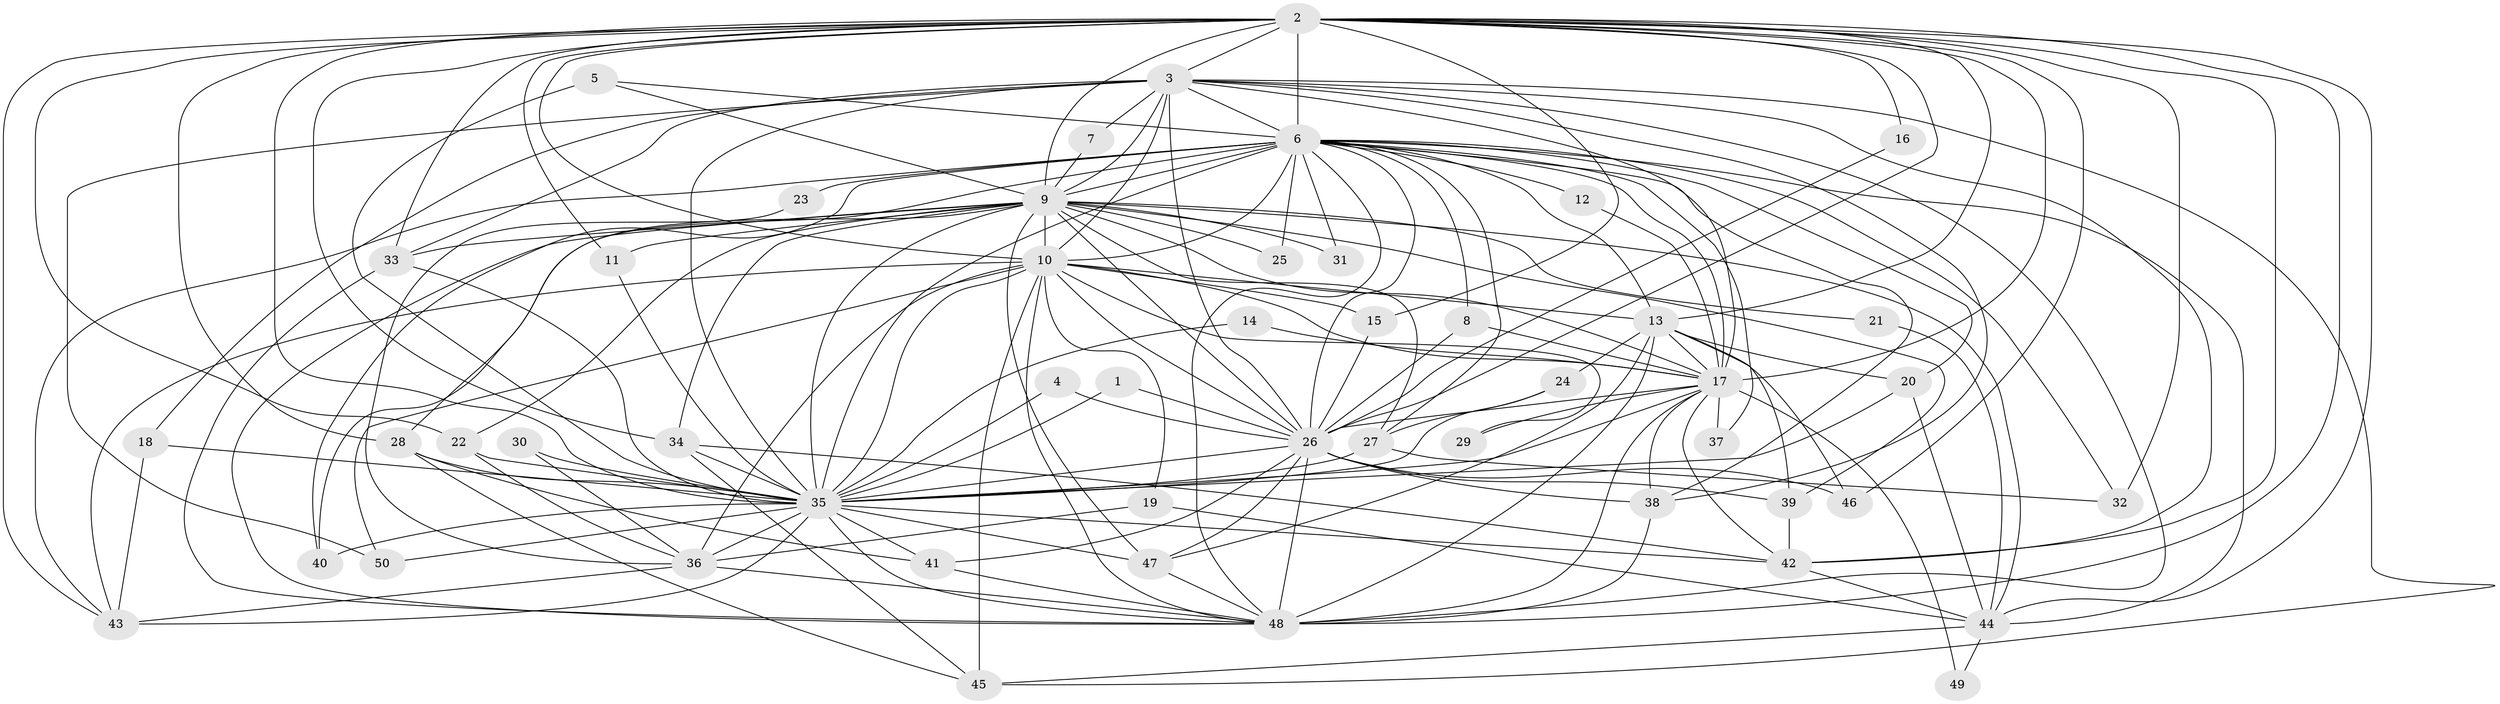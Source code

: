 // original degree distribution, {30: 0.008, 29: 0.008, 41: 0.008, 23: 0.008, 22: 0.008, 15: 0.008, 19: 0.008, 25: 0.008, 12: 0.008, 20: 0.008, 2: 0.52, 3: 0.288, 8: 0.008, 5: 0.032, 4: 0.048, 9: 0.016, 6: 0.008}
// Generated by graph-tools (version 1.1) at 2025/36/03/04/25 23:36:17]
// undirected, 50 vertices, 164 edges
graph export_dot {
  node [color=gray90,style=filled];
  1;
  2;
  3;
  4;
  5;
  6;
  7;
  8;
  9;
  10;
  11;
  12;
  13;
  14;
  15;
  16;
  17;
  18;
  19;
  20;
  21;
  22;
  23;
  24;
  25;
  26;
  27;
  28;
  29;
  30;
  31;
  32;
  33;
  34;
  35;
  36;
  37;
  38;
  39;
  40;
  41;
  42;
  43;
  44;
  45;
  46;
  47;
  48;
  49;
  50;
  1 -- 26 [weight=1.0];
  1 -- 35 [weight=1.0];
  2 -- 3 [weight=2.0];
  2 -- 6 [weight=3.0];
  2 -- 9 [weight=3.0];
  2 -- 10 [weight=2.0];
  2 -- 11 [weight=1.0];
  2 -- 13 [weight=1.0];
  2 -- 15 [weight=1.0];
  2 -- 16 [weight=1.0];
  2 -- 17 [weight=2.0];
  2 -- 22 [weight=1.0];
  2 -- 26 [weight=2.0];
  2 -- 28 [weight=1.0];
  2 -- 32 [weight=2.0];
  2 -- 33 [weight=1.0];
  2 -- 34 [weight=1.0];
  2 -- 35 [weight=3.0];
  2 -- 42 [weight=1.0];
  2 -- 43 [weight=1.0];
  2 -- 44 [weight=1.0];
  2 -- 46 [weight=1.0];
  2 -- 48 [weight=2.0];
  3 -- 6 [weight=1.0];
  3 -- 7 [weight=1.0];
  3 -- 9 [weight=1.0];
  3 -- 10 [weight=1.0];
  3 -- 17 [weight=1.0];
  3 -- 18 [weight=1.0];
  3 -- 26 [weight=1.0];
  3 -- 33 [weight=1.0];
  3 -- 35 [weight=3.0];
  3 -- 38 [weight=1.0];
  3 -- 42 [weight=1.0];
  3 -- 45 [weight=1.0];
  3 -- 48 [weight=1.0];
  3 -- 50 [weight=2.0];
  4 -- 26 [weight=1.0];
  4 -- 35 [weight=1.0];
  5 -- 6 [weight=1.0];
  5 -- 9 [weight=1.0];
  5 -- 35 [weight=1.0];
  6 -- 8 [weight=1.0];
  6 -- 9 [weight=2.0];
  6 -- 10 [weight=1.0];
  6 -- 12 [weight=1.0];
  6 -- 13 [weight=1.0];
  6 -- 17 [weight=1.0];
  6 -- 20 [weight=1.0];
  6 -- 23 [weight=1.0];
  6 -- 25 [weight=1.0];
  6 -- 26 [weight=1.0];
  6 -- 27 [weight=1.0];
  6 -- 28 [weight=2.0];
  6 -- 31 [weight=1.0];
  6 -- 32 [weight=1.0];
  6 -- 35 [weight=1.0];
  6 -- 37 [weight=1.0];
  6 -- 38 [weight=1.0];
  6 -- 40 [weight=1.0];
  6 -- 43 [weight=1.0];
  6 -- 44 [weight=1.0];
  6 -- 48 [weight=1.0];
  7 -- 9 [weight=1.0];
  8 -- 17 [weight=1.0];
  8 -- 26 [weight=1.0];
  9 -- 10 [weight=3.0];
  9 -- 11 [weight=1.0];
  9 -- 17 [weight=1.0];
  9 -- 21 [weight=1.0];
  9 -- 22 [weight=1.0];
  9 -- 25 [weight=1.0];
  9 -- 26 [weight=1.0];
  9 -- 27 [weight=1.0];
  9 -- 31 [weight=1.0];
  9 -- 33 [weight=1.0];
  9 -- 34 [weight=1.0];
  9 -- 35 [weight=4.0];
  9 -- 39 [weight=1.0];
  9 -- 40 [weight=1.0];
  9 -- 44 [weight=1.0];
  9 -- 47 [weight=1.0];
  9 -- 48 [weight=1.0];
  10 -- 13 [weight=1.0];
  10 -- 15 [weight=1.0];
  10 -- 17 [weight=1.0];
  10 -- 19 [weight=1.0];
  10 -- 26 [weight=1.0];
  10 -- 29 [weight=1.0];
  10 -- 35 [weight=1.0];
  10 -- 36 [weight=1.0];
  10 -- 43 [weight=1.0];
  10 -- 45 [weight=2.0];
  10 -- 48 [weight=1.0];
  10 -- 50 [weight=1.0];
  11 -- 35 [weight=1.0];
  12 -- 17 [weight=1.0];
  13 -- 17 [weight=1.0];
  13 -- 20 [weight=1.0];
  13 -- 24 [weight=1.0];
  13 -- 39 [weight=1.0];
  13 -- 46 [weight=1.0];
  13 -- 47 [weight=1.0];
  13 -- 48 [weight=1.0];
  14 -- 17 [weight=1.0];
  14 -- 35 [weight=1.0];
  15 -- 26 [weight=2.0];
  16 -- 26 [weight=1.0];
  17 -- 26 [weight=1.0];
  17 -- 29 [weight=1.0];
  17 -- 35 [weight=3.0];
  17 -- 37 [weight=1.0];
  17 -- 38 [weight=1.0];
  17 -- 42 [weight=1.0];
  17 -- 48 [weight=2.0];
  17 -- 49 [weight=1.0];
  18 -- 35 [weight=1.0];
  18 -- 43 [weight=1.0];
  19 -- 36 [weight=1.0];
  19 -- 44 [weight=1.0];
  20 -- 35 [weight=1.0];
  20 -- 44 [weight=1.0];
  21 -- 44 [weight=1.0];
  22 -- 35 [weight=2.0];
  22 -- 36 [weight=1.0];
  23 -- 36 [weight=1.0];
  24 -- 27 [weight=1.0];
  24 -- 35 [weight=1.0];
  26 -- 35 [weight=2.0];
  26 -- 38 [weight=1.0];
  26 -- 39 [weight=1.0];
  26 -- 41 [weight=2.0];
  26 -- 46 [weight=1.0];
  26 -- 47 [weight=1.0];
  26 -- 48 [weight=2.0];
  27 -- 32 [weight=1.0];
  27 -- 35 [weight=1.0];
  28 -- 35 [weight=2.0];
  28 -- 41 [weight=1.0];
  28 -- 45 [weight=1.0];
  30 -- 35 [weight=1.0];
  30 -- 36 [weight=1.0];
  33 -- 35 [weight=1.0];
  33 -- 48 [weight=1.0];
  34 -- 35 [weight=1.0];
  34 -- 42 [weight=1.0];
  34 -- 45 [weight=1.0];
  35 -- 36 [weight=1.0];
  35 -- 40 [weight=1.0];
  35 -- 41 [weight=1.0];
  35 -- 42 [weight=1.0];
  35 -- 43 [weight=1.0];
  35 -- 47 [weight=1.0];
  35 -- 48 [weight=1.0];
  35 -- 50 [weight=1.0];
  36 -- 43 [weight=1.0];
  36 -- 48 [weight=2.0];
  38 -- 48 [weight=1.0];
  39 -- 42 [weight=1.0];
  41 -- 48 [weight=1.0];
  42 -- 44 [weight=1.0];
  44 -- 45 [weight=1.0];
  44 -- 49 [weight=1.0];
  47 -- 48 [weight=1.0];
}
